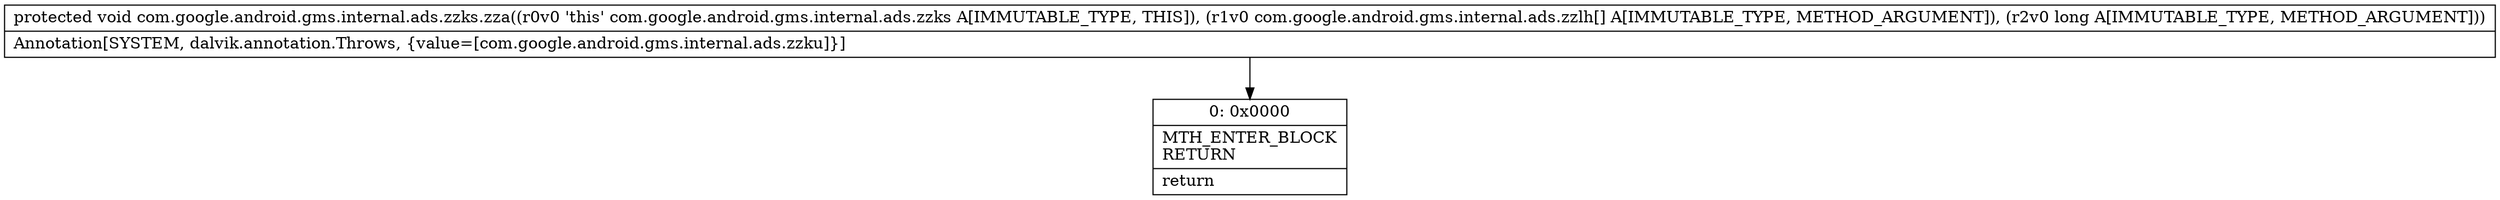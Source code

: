digraph "CFG forcom.google.android.gms.internal.ads.zzks.zza([Lcom\/google\/android\/gms\/internal\/ads\/zzlh;J)V" {
Node_0 [shape=record,label="{0\:\ 0x0000|MTH_ENTER_BLOCK\lRETURN\l|return\l}"];
MethodNode[shape=record,label="{protected void com.google.android.gms.internal.ads.zzks.zza((r0v0 'this' com.google.android.gms.internal.ads.zzks A[IMMUTABLE_TYPE, THIS]), (r1v0 com.google.android.gms.internal.ads.zzlh[] A[IMMUTABLE_TYPE, METHOD_ARGUMENT]), (r2v0 long A[IMMUTABLE_TYPE, METHOD_ARGUMENT]))  | Annotation[SYSTEM, dalvik.annotation.Throws, \{value=[com.google.android.gms.internal.ads.zzku]\}]\l}"];
MethodNode -> Node_0;
}


